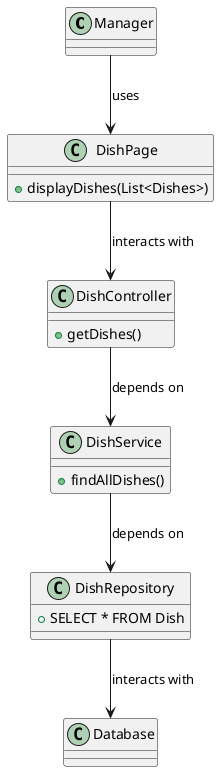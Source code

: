 @startuml
class Manager {
}

class DishPage {
  +displayDishes(List<Dishes>)
}

class DishController {
  +getDishes()
}

class DishService {
  +findAllDishes()
}

class DishRepository {
  +SELECT * FROM Dish
}

class Database {
}

Manager --> DishPage : uses
DishPage --> DishController : interacts with
DishController --> DishService : depends on
DishService --> DishRepository : depends on
DishRepository --> Database : interacts with
@enduml

